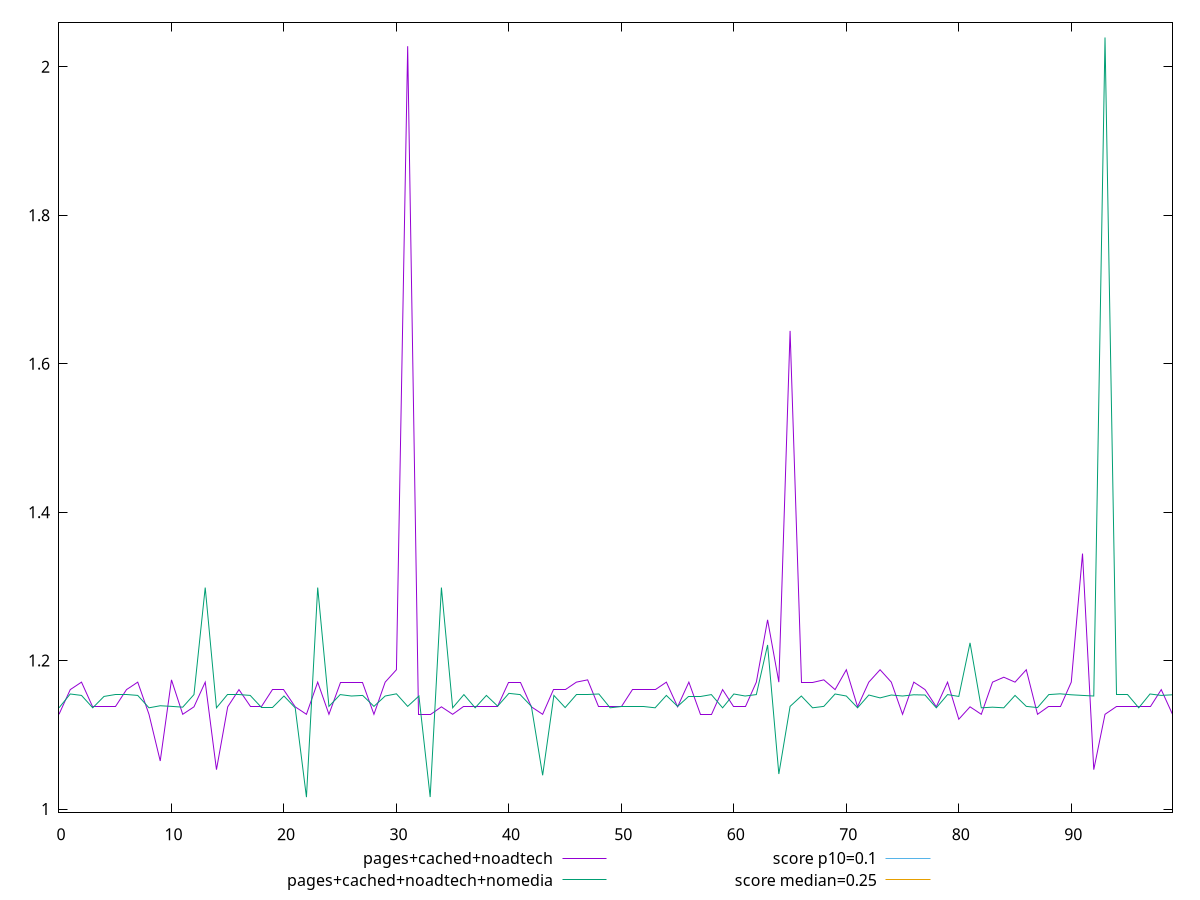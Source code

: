 reset

$pagesCachedNoadtech <<EOF
0 1.1276367187499998
1 1.1609122178819444
2 1.1709805721706814
3 1.1377050730387368
4 1.1377050730387368
5 1.1377050730387368
6 1.1609122178819444
7 1.1709805721706814
8 1.1276367187499998
9 1.0647305721706815
10 1.1740516442192925
11 1.1276367187499998
12 1.1377050730387368
13 1.1709805721706814
14 1.0530457899305556
15 1.1377050730387368
16 1.1609122178819444
17 1.1377050730387368
18 1.1377050730387368
19 1.1609122178819444
20 1.1609122178819444
21 1.1377050730387368
22 1.1276367187499998
23 1.1709805721706814
24 1.1276367187499998
25 1.1709805721706814
26 1.1709805721706814
27 1.1709805721706814
28 1.1276367187499998
29 1.1709805721706814
30 1.1876797909206813
31 2.0278319227430557
32 1.1276367187499998
33 1.1276367187499998
34 1.1377050730387368
35 1.1276367187499998
36 1.1377050730387368
37 1.1377050730387368
38 1.1377050730387368
39 1.1377050730387368
40 1.1709805721706814
41 1.1709805721706814
42 1.1377050730387368
43 1.1276367187499998
44 1.1609122178819444
45 1.1609122178819444
46 1.1709805721706814
47 1.1740516442192925
48 1.1377050730387368
49 1.1377050730387368
50 1.1377050730387368
51 1.1609122178819444
52 1.1609122178819444
53 1.1609122178819444
54 1.1709805721706814
55 1.1377050730387368
56 1.1709805721706814
57 1.1276367187499998
58 1.1276367187499998
59 1.1609122178819444
60 1.1377050730387368
61 1.1377050730387368
62 1.1709805721706814
63 1.254915256076389
64 1.1709805721706814
65 1.6442984449598526
66 1.1709805721706814
67 1.1709805721706814
68 1.1740516442192925
69 1.1609122178819444
70 1.1876797909206813
71 1.1377050730387368
72 1.1709805721706814
73 1.1876797909206813
74 1.1709805721706814
75 1.1276367187499998
76 1.1709805721706814
77 1.1609122178819444
78 1.1377050730387368
79 1.1709805721706814
80 1.121005854288737
81 1.1377050730387368
82 1.1276367187499998
83 1.1709805721706814
84 1.1776114366319443
85 1.1709805721706814
86 1.1876797909206813
87 1.1276367187499998
88 1.1377050730387368
89 1.1377050730387368
90 1.1709805721706814
91 1.344170179578993
92 1.0530457899305556
93 1.1276367187499998
94 1.1377050730387368
95 1.1377050730387368
96 1.1377050730387368
97 1.1377050730387368
98 1.1609122178819444
99 1.1276367187499998
EOF

$pagesCachedNoadtechNomedia <<EOF
0 1.1363893093532984
1 1.1550096435546873
2 1.1530885281032983
3 1.1363893093532984
4 1.1517142706976995
5 1.1541992187499999
6 1.1541992187499999
7 1.1530885281032983
8 1.1363893093532984
9 1.1391628417968749
10 1.1383104248046874
11 1.137241726345486
12 1.1541992187499999
13 1.298398189968533
14 1.1363893093532984
15 1.1541992187499999
16 1.1541992187499999
17 1.1530885281032983
18 1.1363893093532984
19 1.1363893093532984
20 1.152278103298611
21 1.1363893093532984
22 1.016012471516927
23 1.298398189968533
24 1.1383104248046874
25 1.1541992187499999
26 1.152278103298611
27 1.1530885281032983
28 1.1383104248046874
29 1.152278103298611
30 1.155222666422526
31 1.1383104248046874
32 1.152278103298611
33 1.0161353861490885
34 1.298398189968533
35 1.1363893093532984
36 1.1541992187499999
37 1.1363893093532984
38 1.1530885281032983
39 1.1386253662109374
40 1.1558620605468748
41 1.1541992187499999
42 1.1383104248046874
43 1.0454642706976995
44 1.1530885281032983
45 1.1367042507595484
46 1.1541992187499999
47 1.1541992187499999
48 1.1550096435546873
49 1.1363893093532984
50 1.1383104248046874
51 1.1383104248046874
52 1.1383104248046874
53 1.1363893093532984
54 1.1530885281032983
55 1.1383104248046874
56 1.152278103298611
57 1.152278103298611
58 1.1541992187499999
59 1.1363893093532984
60 1.1550096435546873
61 1.152278103298611
62 1.1541992187499999
63 1.221075924343533
64 1.047173377143012
65 1.1383104248046874
66 1.152278103298611
67 1.1363893093532984
68 1.1383104248046874
69 1.1550096435546873
70 1.152278103298611
71 1.1363893093532984
72 1.1536353861490884
73 1.1497521226671006
74 1.1536353861490884
75 1.152278103298611
76 1.1539409450954858
77 1.1536353861490884
78 1.1363893093532984
79 1.1541992187499999
80 1.1517142706976995
81 1.2239019741482204
82 1.1363893093532984
83 1.137241726345486
84 1.1363893093532984
85 1.1530885281032983
86 1.1383104248046874
87 1.1367042507595484
88 1.1541992187499999
89 1.155222666422526
90 1.1539409450954858
91 1.1530885281032983
92 1.152278103298611
93 2.0395882941351995
94 1.1541992187499999
95 1.1541992187499999
96 1.1363893093532984
97 1.1550096435546873
98 1.1530885281032983
99 1.1539409450954858
EOF

set key outside below
set xrange [0:99]
set yrange [0.9955409550645615:2.060059810587565]
set trange [0.9955409550645615:2.060059810587565]
set terminal svg size 640, 520 enhanced background rgb 'white'
set output "report_00025_2021-02-22T21:38:55.199Z/cumulative-layout-shift/comparison/line/2_vs_3.svg"

plot $pagesCachedNoadtech title "pages+cached+noadtech" with line, \
     $pagesCachedNoadtechNomedia title "pages+cached+noadtech+nomedia" with line, \
     0.1 title "score p10=0.1", \
     0.25 title "score median=0.25"

reset
